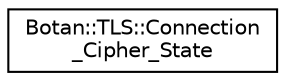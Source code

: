 digraph "Graphical Class Hierarchy"
{
  edge [fontname="Helvetica",fontsize="10",labelfontname="Helvetica",labelfontsize="10"];
  node [fontname="Helvetica",fontsize="10",shape=record];
  rankdir="LR";
  Node0 [label="Botan::TLS::Connection\l_Cipher_State",height=0.2,width=0.4,color="black", fillcolor="white", style="filled",URL="$class_botan_1_1_t_l_s_1_1_connection___cipher___state.html"];
}
